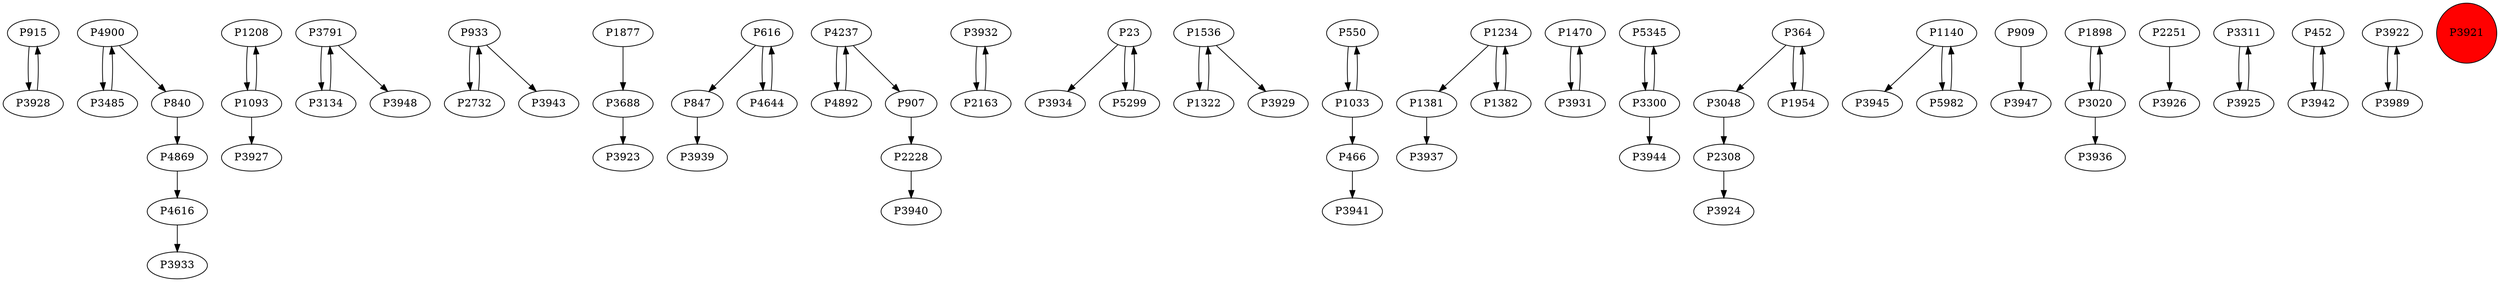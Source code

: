 digraph {
	P915 -> P3928
	P4616 -> P3933
	P1208 -> P1093
	P3928 -> P915
	P3791 -> P3134
	P933 -> P2732
	P3688 -> P3923
	P847 -> P3939
	P3485 -> P4900
	P4900 -> P3485
	P4237 -> P4892
	P1093 -> P1208
	P933 -> P3943
	P616 -> P847
	P3932 -> P2163
	P23 -> P3934
	P4900 -> P840
	P5299 -> P23
	P1536 -> P1322
	P550 -> P1033
	P2732 -> P933
	P1234 -> P1381
	P1470 -> P3931
	P23 -> P5299
	P5345 -> P3300
	P1234 -> P1382
	P3134 -> P3791
	P4892 -> P4237
	P907 -> P2228
	P364 -> P3048
	P1140 -> P3945
	P909 -> P3947
	P1381 -> P3937
	P3791 -> P3948
	P1382 -> P1234
	P5982 -> P1140
	P1954 -> P364
	P1877 -> P3688
	P4644 -> P616
	P3048 -> P2308
	P1033 -> P466
	P4237 -> P907
	P2228 -> P3940
	P1033 -> P550
	P364 -> P1954
	P466 -> P3941
	P1898 -> P3020
	P1093 -> P3927
	P1140 -> P5982
	P3020 -> P3936
	P1536 -> P3929
	P2163 -> P3932
	P2251 -> P3926
	P3311 -> P3925
	P840 -> P4869
	P2308 -> P3924
	P452 -> P3942
	P3925 -> P3311
	P3300 -> P3944
	P3922 -> P3989
	P3020 -> P1898
	P3931 -> P1470
	P616 -> P4644
	P3989 -> P3922
	P4869 -> P4616
	P3300 -> P5345
	P1322 -> P1536
	P3942 -> P452
	P3921 [shape=circle]
	P3921 [style=filled]
	P3921 [fillcolor=red]
}